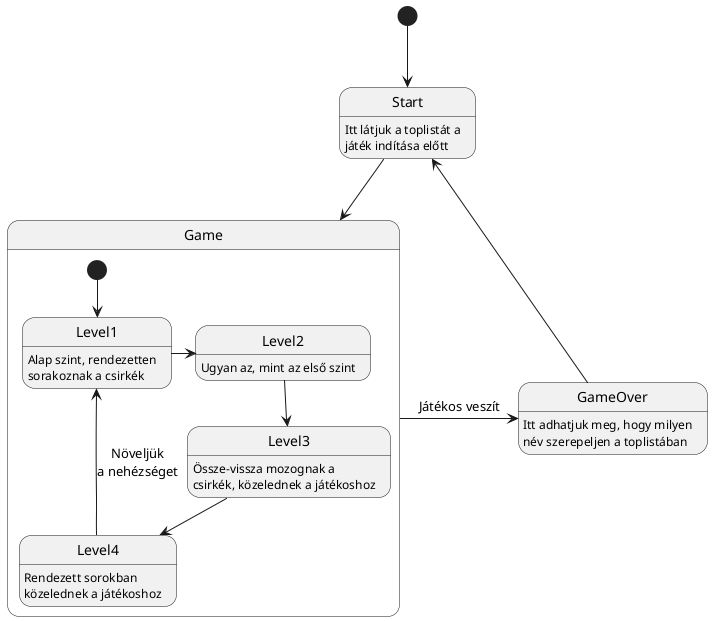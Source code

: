 @startuml

hide empty description

[*] -down-> Start

Start --> Game 

Start : Itt látjuk a toplistát a\njáték indítása előtt

state Game {
	[*] --> Level1
	Level1 -right-> Level2
	Level2 --> Level3
	Level3 --> Level4
	Level4 --> Level1 : Növeljük\na nehézséget

	Level1: Alap szint, rendezetten\nsorakoznak a csirkék
	Level2: Ugyan az, mint az első szint
	Level3: Össze-vissza mozognak a\ncsirkék, közelednek a játékoshoz
	Level4: Rendezett sorokban\nközelednek a játékoshoz
}

Game -right-> GameOver : Játékos veszít
GameOver -up-> Start 

GameOver : Itt adhatjuk meg, hogy milyen\nnév szerepeljen a toplistában 

@enduml